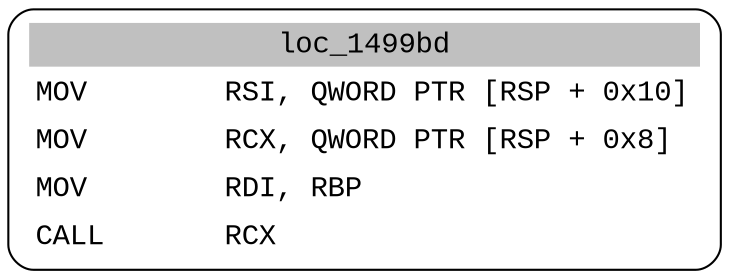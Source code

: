 digraph asm_graph {
1941 [
shape="Mrecord" fontname="Courier New"label =<<table border="0" cellborder="0" cellpadding="3"><tr><td align="center" colspan="2" bgcolor="grey">loc_1499bd</td></tr><tr><td align="left">MOV        RSI, QWORD PTR [RSP + 0x10]</td></tr><tr><td align="left">MOV        RCX, QWORD PTR [RSP + 0x8]</td></tr><tr><td align="left">MOV        RDI, RBP</td></tr><tr><td align="left">CALL       RCX</td></tr></table>> ];
}